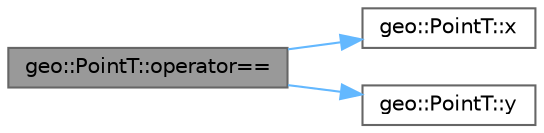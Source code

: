 digraph "geo::PointT::operator=="
{
 // LATEX_PDF_SIZE
  bgcolor="transparent";
  edge [fontname=Helvetica,fontsize=10,labelfontname=Helvetica,labelfontsize=10];
  node [fontname=Helvetica,fontsize=10,shape=box,height=0.2,width=0.4];
  rankdir="LR";
  Node1 [id="Node000001",label="geo::PointT::operator==",height=0.2,width=0.4,color="gray40", fillcolor="grey60", style="filled", fontcolor="black",tooltip="Overload operator ==."];
  Node1 -> Node2 [id="edge1_Node000001_Node000002",color="steelblue1",style="solid",tooltip=" "];
  Node2 [id="Node000002",label="geo::PointT::x",height=0.2,width=0.4,color="grey40", fillcolor="white", style="filled",URL="$classgeo_1_1_point_t.html#a4d3a830bf02a93ef69abc1afd388f23b",tooltip="Return x."];
  Node1 -> Node3 [id="edge2_Node000001_Node000003",color="steelblue1",style="solid",tooltip=" "];
  Node3 [id="Node000003",label="geo::PointT::y",height=0.2,width=0.4,color="grey40", fillcolor="white", style="filled",URL="$classgeo_1_1_point_t.html#a8adee4ed67fe9d789315da741a34c67a",tooltip="Return y."];
}
